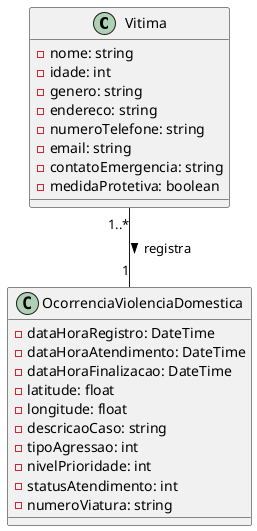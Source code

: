 @startuml
class Vitima {
  -nome: string
  -idade: int
  -genero: string
  -endereco: string
  -numeroTelefone: string
  -email: string
  -contatoEmergencia: string
  -medidaProtetiva: boolean
}

class OcorrenciaViolenciaDomestica {
  -dataHoraRegistro: DateTime
  -dataHoraAtendimento: DateTime
  -dataHoraFinalizacao: DateTime
  -latitude: float
  -longitude: float
  -descricaoCaso: string
  -tipoAgressao: int
  -nivelPrioridade: int
  -statusAtendimento: int
  -numeroViatura: string
}

Vitima "1..*" -- "1" OcorrenciaViolenciaDomestica : registra >

@enduml
